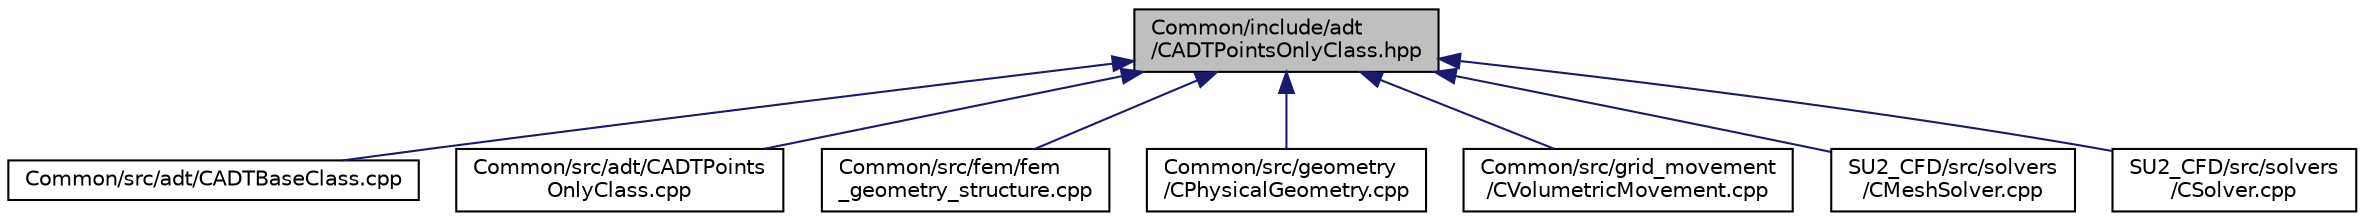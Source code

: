 digraph "Common/include/adt/CADTPointsOnlyClass.hpp"
{
 // LATEX_PDF_SIZE
  edge [fontname="Helvetica",fontsize="10",labelfontname="Helvetica",labelfontsize="10"];
  node [fontname="Helvetica",fontsize="10",shape=record];
  Node1 [label="Common/include/adt\l/CADTPointsOnlyClass.hpp",height=0.2,width=0.4,color="black", fillcolor="grey75", style="filled", fontcolor="black",tooltip="Class for storing an ADT of only points in an arbitrary number of dimensions."];
  Node1 -> Node2 [dir="back",color="midnightblue",fontsize="10",style="solid",fontname="Helvetica"];
  Node2 [label="Common/src/adt/CADTBaseClass.cpp",height=0.2,width=0.4,color="black", fillcolor="white", style="filled",URL="$CADTBaseClass_8cpp.html",tooltip="Base class for storing an ADT in an arbitrary number of dimensions."];
  Node1 -> Node3 [dir="back",color="midnightblue",fontsize="10",style="solid",fontname="Helvetica"];
  Node3 [label="Common/src/adt/CADTPoints\lOnlyClass.cpp",height=0.2,width=0.4,color="black", fillcolor="white", style="filled",URL="$CADTPointsOnlyClass_8cpp.html",tooltip="Class for storing an ADT of only points in an arbitrary number of dimensions."];
  Node1 -> Node4 [dir="back",color="midnightblue",fontsize="10",style="solid",fontname="Helvetica"];
  Node4 [label="Common/src/fem/fem\l_geometry_structure.cpp",height=0.2,width=0.4,color="black", fillcolor="white", style="filled",URL="$fem__geometry__structure_8cpp.html",tooltip="Functions for creating the primal grid for the FEM solver."];
  Node1 -> Node5 [dir="back",color="midnightblue",fontsize="10",style="solid",fontname="Helvetica"];
  Node5 [label="Common/src/geometry\l/CPhysicalGeometry.cpp",height=0.2,width=0.4,color="black", fillcolor="white", style="filled",URL="$CPhysicalGeometry_8cpp.html",tooltip="Implementation of the physical geometry class."];
  Node1 -> Node6 [dir="back",color="midnightblue",fontsize="10",style="solid",fontname="Helvetica"];
  Node6 [label="Common/src/grid_movement\l/CVolumetricMovement.cpp",height=0.2,width=0.4,color="black", fillcolor="white", style="filled",URL="$CVolumetricMovement_8cpp.html",tooltip="Subroutines for moving mesh volume elements."];
  Node1 -> Node7 [dir="back",color="midnightblue",fontsize="10",style="solid",fontname="Helvetica"];
  Node7 [label="SU2_CFD/src/solvers\l/CMeshSolver.cpp",height=0.2,width=0.4,color="black", fillcolor="white", style="filled",URL="$CMeshSolver_8cpp.html",tooltip="Main subroutines to solve moving meshes using a pseudo-linear elastic approach."];
  Node1 -> Node8 [dir="back",color="midnightblue",fontsize="10",style="solid",fontname="Helvetica"];
  Node8 [label="SU2_CFD/src/solvers\l/CSolver.cpp",height=0.2,width=0.4,color="black", fillcolor="white", style="filled",URL="$CSolver_8cpp.html",tooltip="Main subroutines for CSolver class."];
}
